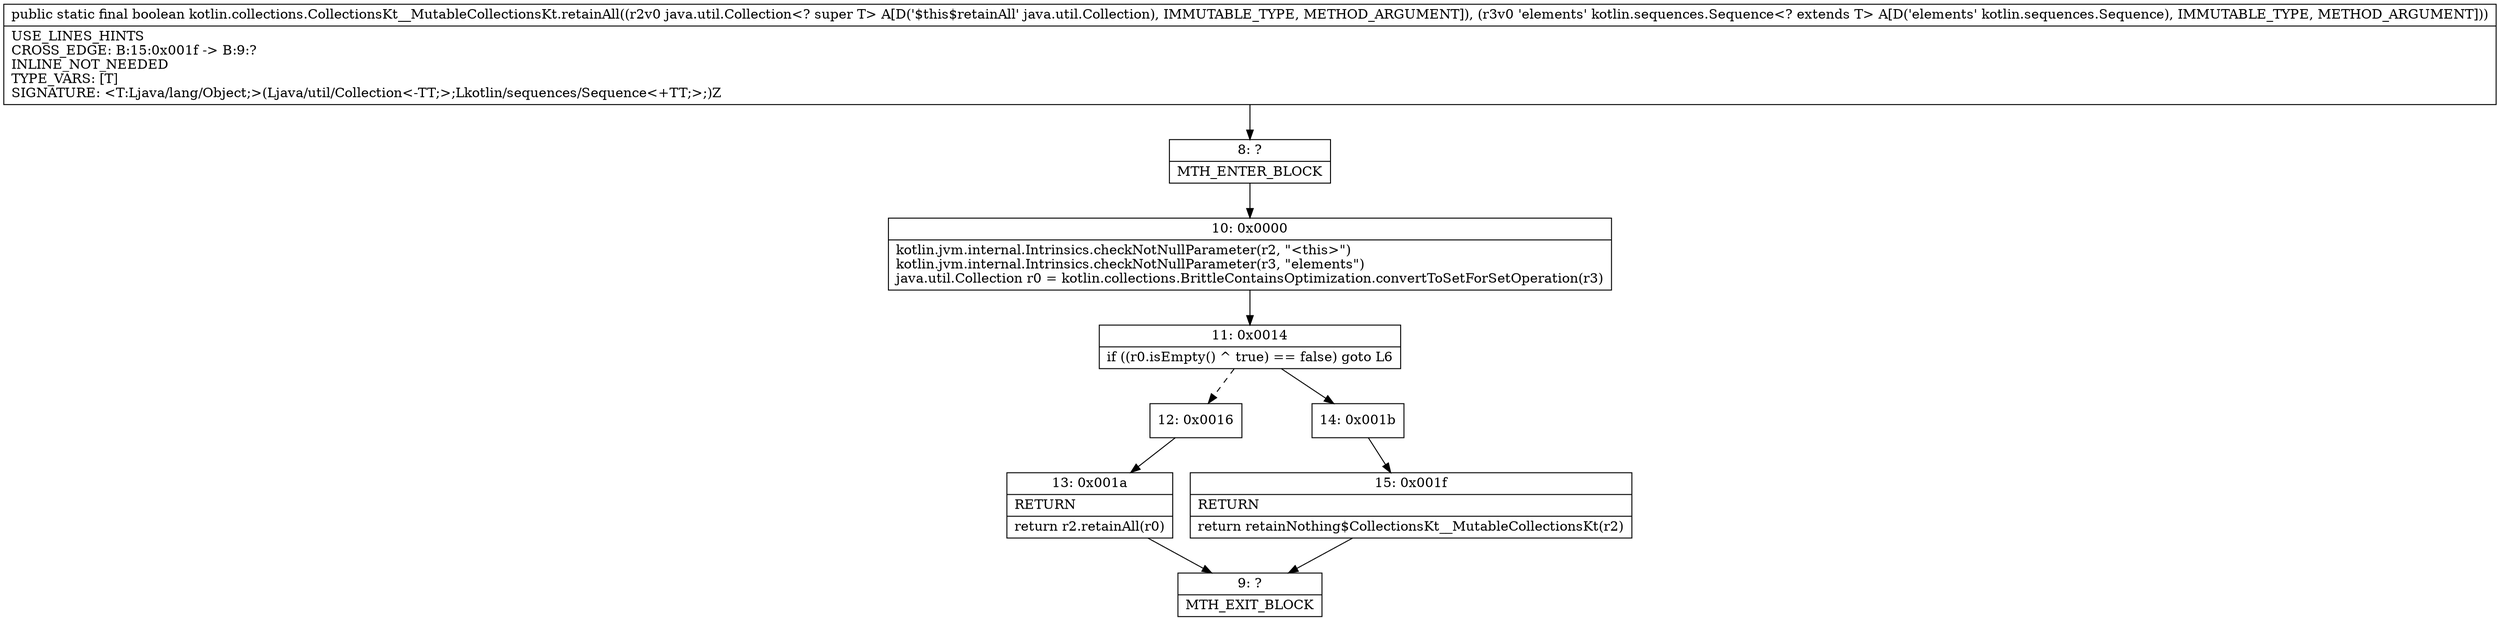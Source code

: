 digraph "CFG forkotlin.collections.CollectionsKt__MutableCollectionsKt.retainAll(Ljava\/util\/Collection;Lkotlin\/sequences\/Sequence;)Z" {
Node_8 [shape=record,label="{8\:\ ?|MTH_ENTER_BLOCK\l}"];
Node_10 [shape=record,label="{10\:\ 0x0000|kotlin.jvm.internal.Intrinsics.checkNotNullParameter(r2, \"\<this\>\")\lkotlin.jvm.internal.Intrinsics.checkNotNullParameter(r3, \"elements\")\ljava.util.Collection r0 = kotlin.collections.BrittleContainsOptimization.convertToSetForSetOperation(r3)\l}"];
Node_11 [shape=record,label="{11\:\ 0x0014|if ((r0.isEmpty() ^ true) == false) goto L6\l}"];
Node_12 [shape=record,label="{12\:\ 0x0016}"];
Node_13 [shape=record,label="{13\:\ 0x001a|RETURN\l|return r2.retainAll(r0)\l}"];
Node_9 [shape=record,label="{9\:\ ?|MTH_EXIT_BLOCK\l}"];
Node_14 [shape=record,label="{14\:\ 0x001b}"];
Node_15 [shape=record,label="{15\:\ 0x001f|RETURN\l|return retainNothing$CollectionsKt__MutableCollectionsKt(r2)\l}"];
MethodNode[shape=record,label="{public static final boolean kotlin.collections.CollectionsKt__MutableCollectionsKt.retainAll((r2v0 java.util.Collection\<? super T\> A[D('$this$retainAll' java.util.Collection), IMMUTABLE_TYPE, METHOD_ARGUMENT]), (r3v0 'elements' kotlin.sequences.Sequence\<? extends T\> A[D('elements' kotlin.sequences.Sequence), IMMUTABLE_TYPE, METHOD_ARGUMENT]))  | USE_LINES_HINTS\lCROSS_EDGE: B:15:0x001f \-\> B:9:?\lINLINE_NOT_NEEDED\lTYPE_VARS: [T]\lSIGNATURE: \<T:Ljava\/lang\/Object;\>(Ljava\/util\/Collection\<\-TT;\>;Lkotlin\/sequences\/Sequence\<+TT;\>;)Z\l}"];
MethodNode -> Node_8;Node_8 -> Node_10;
Node_10 -> Node_11;
Node_11 -> Node_12[style=dashed];
Node_11 -> Node_14;
Node_12 -> Node_13;
Node_13 -> Node_9;
Node_14 -> Node_15;
Node_15 -> Node_9;
}

